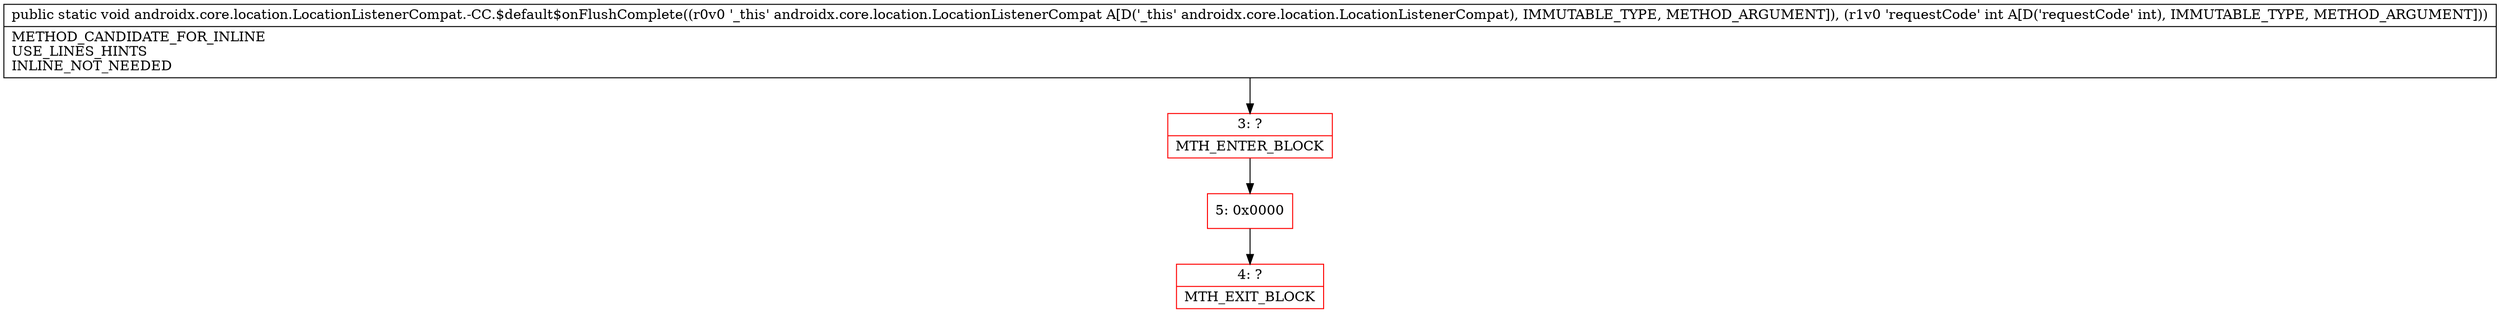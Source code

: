 digraph "CFG forandroidx.core.location.LocationListenerCompat.\-CC.$default$onFlushComplete(Landroidx\/core\/location\/LocationListenerCompat;I)V" {
subgraph cluster_Region_1159965778 {
label = "R(0)";
node [shape=record,color=blue];
}
Node_3 [shape=record,color=red,label="{3\:\ ?|MTH_ENTER_BLOCK\l}"];
Node_5 [shape=record,color=red,label="{5\:\ 0x0000}"];
Node_4 [shape=record,color=red,label="{4\:\ ?|MTH_EXIT_BLOCK\l}"];
MethodNode[shape=record,label="{public static void androidx.core.location.LocationListenerCompat.\-CC.$default$onFlushComplete((r0v0 '_this' androidx.core.location.LocationListenerCompat A[D('_this' androidx.core.location.LocationListenerCompat), IMMUTABLE_TYPE, METHOD_ARGUMENT]), (r1v0 'requestCode' int A[D('requestCode' int), IMMUTABLE_TYPE, METHOD_ARGUMENT]))  | METHOD_CANDIDATE_FOR_INLINE\lUSE_LINES_HINTS\lINLINE_NOT_NEEDED\l}"];
MethodNode -> Node_3;Node_3 -> Node_5;
Node_5 -> Node_4;
}

